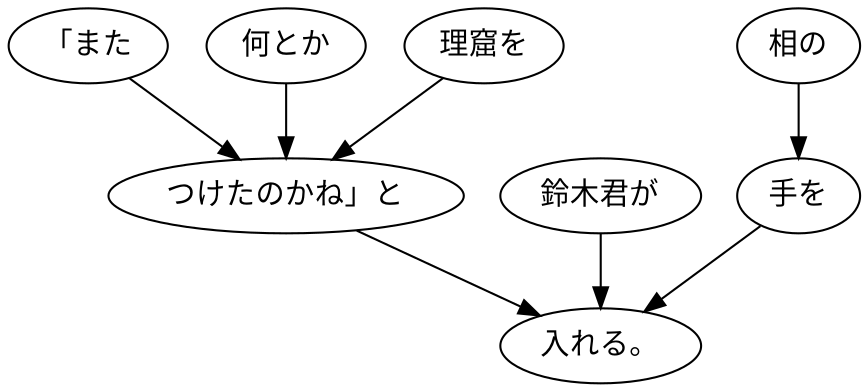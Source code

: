 digraph graph2525 {
	node0 [label="「また"];
	node1 [label="何とか"];
	node2 [label="理窟を"];
	node3 [label="つけたのかね」と"];
	node4 [label="鈴木君が"];
	node5 [label="相の"];
	node6 [label="手を"];
	node7 [label="入れる。"];
	node0 -> node3;
	node1 -> node3;
	node2 -> node3;
	node3 -> node7;
	node4 -> node7;
	node5 -> node6;
	node6 -> node7;
}
